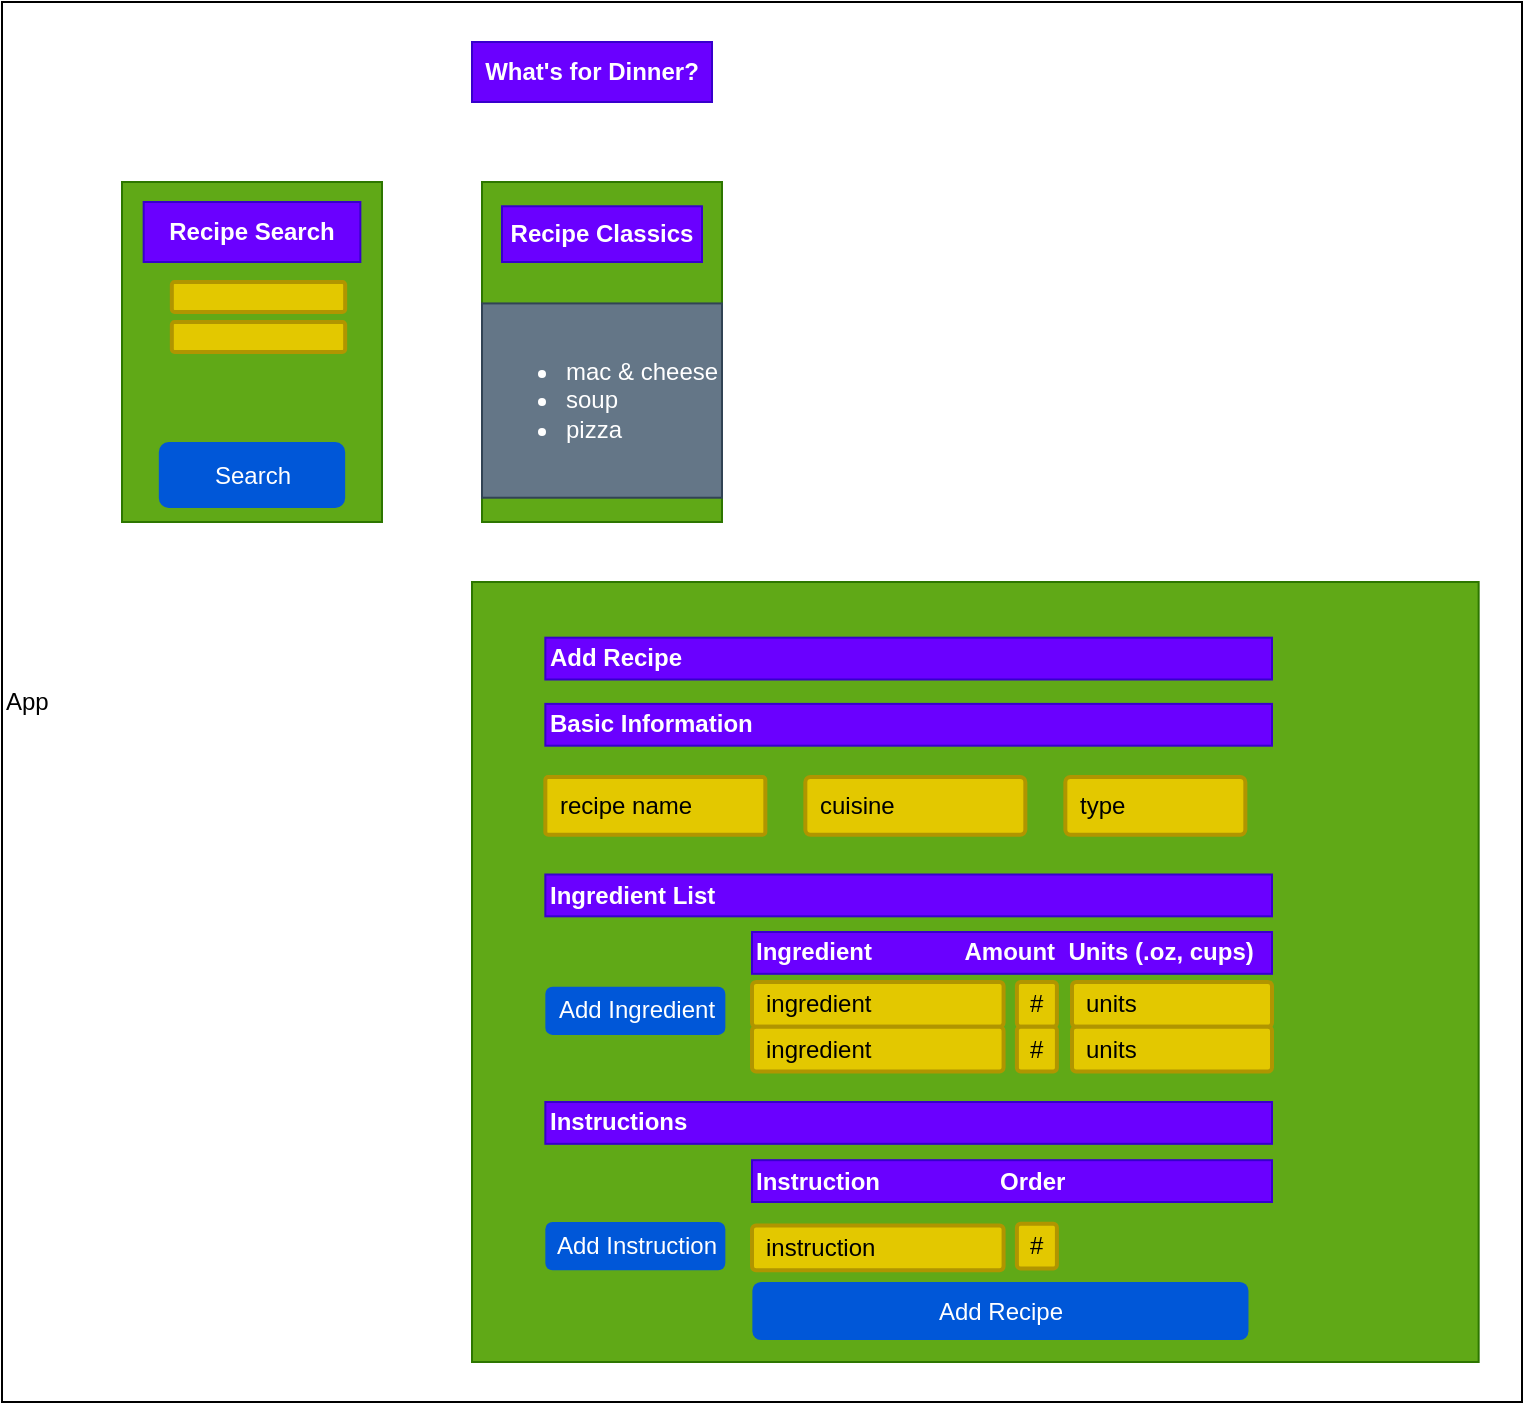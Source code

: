 <mxfile>
    <diagram id="v1e7NxSWRQVJLnWdrrE5" name="Page-1">
        <mxGraphModel dx="577" dy="411" grid="1" gridSize="10" guides="1" tooltips="1" connect="1" arrows="1" fold="1" page="0" pageScale="1" pageWidth="850" pageHeight="1100" math="0" shadow="0">
            <root>
                <mxCell id="0"/>
                <mxCell id="1" parent="0"/>
                <mxCell id="5" value="" style="rounded=0;whiteSpace=wrap;html=1;fillColor=#60a917;gradientDirection=north;fontColor=#ffffff;strokeColor=#2D7600;" parent="1" vertex="1">
                    <mxGeometry x="100" y="110" width="130" height="140" as="geometry"/>
                </mxCell>
                <mxCell id="2" value="App" style="rounded=0;whiteSpace=wrap;html=1;align=left;" parent="1" vertex="1">
                    <mxGeometry x="40" y="20" width="760" height="700" as="geometry"/>
                </mxCell>
                <mxCell id="3" value="&lt;b&gt;What's for Dinner?&lt;/b&gt;" style="rounded=0;whiteSpace=wrap;html=1;fillColor=#6a00ff;fontColor=#ffffff;strokeColor=#3700CC;" parent="1" vertex="1">
                    <mxGeometry x="275" y="40" width="120" height="30" as="geometry"/>
                </mxCell>
                <mxCell id="14" value="" style="group;fillColor=none;gradientColor=default;" parent="1" vertex="1" connectable="0">
                    <mxGeometry x="280" y="110" width="120" height="170" as="geometry"/>
                </mxCell>
                <mxCell id="4" value="" style="rounded=0;whiteSpace=wrap;html=1;fillColor=#60a917;fontColor=#ffffff;strokeColor=#2D7600;" parent="14" vertex="1">
                    <mxGeometry width="120" height="170" as="geometry"/>
                </mxCell>
                <mxCell id="11" value="&lt;ul&gt;&lt;li&gt;mac &amp;amp; cheese&lt;/li&gt;&lt;li&gt;soup&lt;/li&gt;&lt;li&gt;pizza&lt;/li&gt;&lt;/ul&gt;" style="text;html=1;whiteSpace=wrap;verticalAlign=middle;overflow=hidden;fillColor=#647687;fontColor=#ffffff;strokeColor=#314354;" parent="14" vertex="1">
                    <mxGeometry y="60.714" width="120" height="97.143" as="geometry"/>
                </mxCell>
                <mxCell id="7" value="&lt;b&gt;Recipe Classics&lt;/b&gt;" style="rounded=0;whiteSpace=wrap;html=1;fillColor=#6a00ff;fontColor=#ffffff;strokeColor=#3700CC;" parent="14" vertex="1">
                    <mxGeometry x="10" y="12.14" width="100" height="27.86" as="geometry"/>
                </mxCell>
                <mxCell id="20" value="" style="group;fillColor=#60a917;fontColor=#ffffff;strokeColor=#2D7600;container=0;" parent="1" vertex="1" connectable="0">
                    <mxGeometry x="100" y="110" width="130" height="170" as="geometry"/>
                </mxCell>
                <mxCell id="15" value="" style="rounded=0;whiteSpace=wrap;html=1;fillColor=#60a917;gradientDirection=east;fontColor=#ffffff;strokeColor=#2D7600;container=1;" parent="1" vertex="1">
                    <mxGeometry x="275" y="310" width="503.33" height="390" as="geometry"/>
                </mxCell>
                <mxCell id="16" value="&lt;b&gt;Add Recipe&lt;/b&gt;" style="rounded=0;whiteSpace=wrap;html=1;fillColor=#6a00ff;fontColor=#ffffff;strokeColor=#3700CC;align=left;" parent="15" vertex="1">
                    <mxGeometry x="36.67" y="27.836" width="363.33" height="20.914" as="geometry"/>
                </mxCell>
                <mxCell id="41" value="Add Recipe" style="rounded=1;fillColor=#0057D8;strokeColor=none;html=1;fontColor=#ffffff;align=center;verticalAlign=middle;fontStyle=0;fontSize=12;sketch=0;container=1;" parent="15" vertex="1">
                    <mxGeometry x="140.18" y="350" width="248.06" height="29.01" as="geometry"/>
                </mxCell>
                <mxCell id="42" value="recipe name" style="rounded=1;arcSize=5;align=left;spacingLeft=5;strokeColor=#B09500;html=1;strokeWidth=2;fontSize=12;fillColor=#e3c800;gradientDirection=north;fontColor=#000000;" vertex="1" parent="15">
                    <mxGeometry x="36.67" y="97.503" width="110" height="28.889" as="geometry"/>
                </mxCell>
                <mxCell id="47" value="type" style="rounded=1;arcSize=9;align=left;spacingLeft=5;strokeColor=#B09500;html=1;strokeWidth=2;fontSize=12;fillColor=#e3c800;gradientDirection=north;fontColor=#000000;" vertex="1" parent="15">
                    <mxGeometry x="296.67" y="97.503" width="90" height="28.889" as="geometry"/>
                </mxCell>
                <mxCell id="49" value="cuisine" style="rounded=1;arcSize=9;align=left;spacingLeft=5;strokeColor=#B09500;html=1;strokeWidth=2;fontSize=12;fillColor=#e3c800;gradientDirection=north;fontColor=#000000;" vertex="1" parent="15">
                    <mxGeometry x="166.67" y="97.503" width="110" height="28.889" as="geometry"/>
                </mxCell>
                <mxCell id="59" value="&lt;b&gt;Basic Information&lt;/b&gt;" style="rounded=0;whiteSpace=wrap;html=1;fillColor=#6a00ff;fontColor=#ffffff;strokeColor=#3700CC;align=left;" vertex="1" parent="15">
                    <mxGeometry x="36.67" y="60.938" width="363.33" height="20.914" as="geometry"/>
                </mxCell>
                <mxCell id="60" value="&lt;b&gt;Ingredient List&lt;/b&gt;" style="rounded=0;whiteSpace=wrap;html=1;fillColor=#6a00ff;fontColor=#ffffff;strokeColor=#3700CC;align=left;" vertex="1" parent="15">
                    <mxGeometry x="36.67" y="146.25" width="363.33" height="20.914" as="geometry"/>
                </mxCell>
                <mxCell id="64" value="Add Instruction" style="rounded=1;fillColor=#0057D8;strokeColor=none;html=1;fontColor=#ffffff;align=center;verticalAlign=middle;fontStyle=0;fontSize=12;sketch=0;container=1;" vertex="1" parent="15">
                    <mxGeometry x="36.67" y="320" width="90" height="24.15" as="geometry"/>
                </mxCell>
                <mxCell id="66" value="#" style="rounded=1;arcSize=9;align=left;spacingLeft=5;strokeColor=#B09500;html=1;strokeWidth=2;fontSize=12;fillColor=#e3c800;gradientDirection=north;fontColor=#000000;" vertex="1" parent="15">
                    <mxGeometry x="272.46" y="200" width="20" height="22.35" as="geometry"/>
                </mxCell>
                <mxCell id="68" value="units" style="rounded=1;arcSize=9;align=left;spacingLeft=5;strokeColor=#B09500;html=1;strokeWidth=2;fontSize=12;fillColor=#e3c800;gradientDirection=north;fontColor=#000000;" vertex="1" parent="15">
                    <mxGeometry x="300" y="200.01" width="100" height="22.35" as="geometry"/>
                </mxCell>
                <mxCell id="58" value="ingredient" style="rounded=1;arcSize=9;align=left;spacingLeft=5;strokeColor=#B09500;html=1;strokeWidth=2;fontSize=12;fillColor=#e3c800;gradientDirection=north;fontColor=#000000;" vertex="1" parent="15">
                    <mxGeometry x="140.0" y="200.01" width="125.79" height="22.35" as="geometry"/>
                </mxCell>
                <mxCell id="70" value="#" style="rounded=1;arcSize=9;align=left;spacingLeft=5;strokeColor=#B09500;html=1;strokeWidth=2;fontSize=12;fillColor=#e3c800;gradientDirection=north;fontColor=#000000;" vertex="1" parent="15">
                    <mxGeometry x="272.46" y="222.37" width="20" height="22.35" as="geometry"/>
                </mxCell>
                <mxCell id="71" value="units" style="rounded=1;arcSize=9;align=left;spacingLeft=5;strokeColor=#B09500;html=1;strokeWidth=2;fontSize=12;fillColor=#e3c800;gradientDirection=north;fontColor=#000000;" vertex="1" parent="15">
                    <mxGeometry x="300.0" y="222.37" width="100" height="22.35" as="geometry"/>
                </mxCell>
                <mxCell id="69" value="ingredient" style="rounded=1;arcSize=9;align=left;spacingLeft=5;strokeColor=#B09500;html=1;strokeWidth=2;fontSize=12;fillColor=#e3c800;gradientDirection=north;fontColor=#000000;" vertex="1" parent="15">
                    <mxGeometry x="140.0" y="222.35" width="125.79" height="22.35" as="geometry"/>
                </mxCell>
                <mxCell id="78" value="Add Ingredient" style="rounded=1;fillColor=#0057D8;strokeColor=none;html=1;fontColor=#ffffff;align=center;verticalAlign=middle;fontStyle=0;fontSize=12;sketch=0;container=1;" vertex="1" parent="15">
                    <mxGeometry x="36.67" y="202.34" width="90" height="24.15" as="geometry"/>
                </mxCell>
                <mxCell id="80" value="#" style="rounded=1;arcSize=9;align=left;spacingLeft=5;strokeColor=#B09500;html=1;strokeWidth=2;fontSize=12;fillColor=#e3c800;gradientDirection=north;fontColor=#000000;" vertex="1" parent="15">
                    <mxGeometry x="272.46" y="320.9" width="20" height="22.35" as="geometry"/>
                </mxCell>
                <mxCell id="82" value="instruction" style="rounded=1;arcSize=9;align=left;spacingLeft=5;strokeColor=#B09500;html=1;strokeWidth=2;fontSize=12;fillColor=#e3c800;gradientDirection=north;fontColor=#000000;" vertex="1" parent="15">
                    <mxGeometry x="140.0" y="321.8" width="125.79" height="22.35" as="geometry"/>
                </mxCell>
                <mxCell id="84" value="&lt;b&gt;Instructions&lt;/b&gt;" style="rounded=0;whiteSpace=wrap;html=1;fillColor=#6a00ff;fontColor=#ffffff;strokeColor=#3700CC;align=left;" vertex="1" parent="15">
                    <mxGeometry x="36.67" y="260" width="363.33" height="20.914" as="geometry"/>
                </mxCell>
                <mxCell id="85" value="&lt;b&gt;Ingredient&amp;nbsp; &amp;nbsp; &amp;nbsp; &amp;nbsp; &amp;nbsp; &amp;nbsp; &amp;nbsp; Amount&amp;nbsp; Units (.oz, cups)&lt;/b&gt;" style="rounded=0;whiteSpace=wrap;html=1;fillColor=#6a00ff;fontColor=#ffffff;strokeColor=#3700CC;align=left;" vertex="1" parent="15">
                    <mxGeometry x="140" y="175" width="260" height="20.91" as="geometry"/>
                </mxCell>
                <mxCell id="86" value="&lt;b&gt;Instruction&amp;nbsp; &amp;nbsp; &amp;nbsp; &amp;nbsp; &amp;nbsp; &amp;nbsp; &amp;nbsp; &amp;nbsp; &amp;nbsp; Order&lt;/b&gt;" style="rounded=0;whiteSpace=wrap;html=1;fillColor=#6a00ff;fontColor=#ffffff;strokeColor=#3700CC;align=left;" vertex="1" parent="15">
                    <mxGeometry x="140" y="289.09" width="260" height="20.91" as="geometry"/>
                </mxCell>
                <mxCell id="6" value="&lt;b&gt;Recipe Search&lt;/b&gt;" style="rounded=0;whiteSpace=wrap;html=1;fillColor=#6a00ff;fontColor=#ffffff;strokeColor=#3700CC;" parent="1" vertex="1">
                    <mxGeometry x="110.833" y="120" width="108.333" height="30" as="geometry"/>
                </mxCell>
                <mxCell id="23" value="" style="rounded=1;arcSize=9;align=left;spacingLeft=5;strokeColor=#B09500;html=1;strokeWidth=2;fontSize=12;fillColor=#e3c800;gradientDirection=north;fontColor=#000000;" parent="1" vertex="1">
                    <mxGeometry x="124.917" y="180" width="86.667" height="15" as="geometry"/>
                </mxCell>
                <mxCell id="21" value="Search" style="rounded=1;fillColor=#0057D8;strokeColor=none;html=1;fontColor=#ffffff;align=center;verticalAlign=middle;fontStyle=0;fontSize=12;sketch=0;container=1;" parent="1" vertex="1">
                    <mxGeometry x="118.417" y="240" width="93.167" height="33" as="geometry"/>
                </mxCell>
                <mxCell id="24" value="" style="rounded=1;arcSize=9;align=left;spacingLeft=5;strokeColor=#B09500;html=1;strokeWidth=2;fontSize=12;fillColor=#e3c800;gradientDirection=north;fontColor=#000000;" parent="1" vertex="1">
                    <mxGeometry x="124.917" y="160" width="86.667" height="15" as="geometry"/>
                </mxCell>
            </root>
        </mxGraphModel>
    </diagram>
</mxfile>